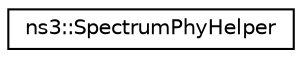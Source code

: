 digraph "Graphical Class Hierarchy"
{
 // LATEX_PDF_SIZE
  edge [fontname="Helvetica",fontsize="10",labelfontname="Helvetica",labelfontsize="10"];
  node [fontname="Helvetica",fontsize="10",shape=record];
  rankdir="LR";
  Node0 [label="ns3::SpectrumPhyHelper",height=0.2,width=0.4,color="black", fillcolor="white", style="filled",URL="$classns3_1_1_spectrum_phy_helper.html",tooltip="Create and configure several SpectrumPhy instances and connect them to a channel."];
}
